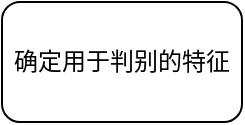 <mxfile version="14.1.1" type="github">
  <diagram id="D0gBk_osZAn5xY3JK79d" name="Page-1">
    <mxGraphModel dx="1399" dy="774" grid="1" gridSize="10" guides="1" tooltips="1" connect="1" arrows="1" fold="1" page="1" pageScale="1" pageWidth="827" pageHeight="1169" math="0" shadow="0">
      <root>
        <mxCell id="0" />
        <mxCell id="1" parent="0" />
        <mxCell id="FiCA9tuz-xypxEPytwpz-1" value="确定用于判别的特征" style="rounded=1;whiteSpace=wrap;html=1;" vertex="1" parent="1">
          <mxGeometry x="360" y="40" width="120" height="60" as="geometry" />
        </mxCell>
      </root>
    </mxGraphModel>
  </diagram>
</mxfile>
